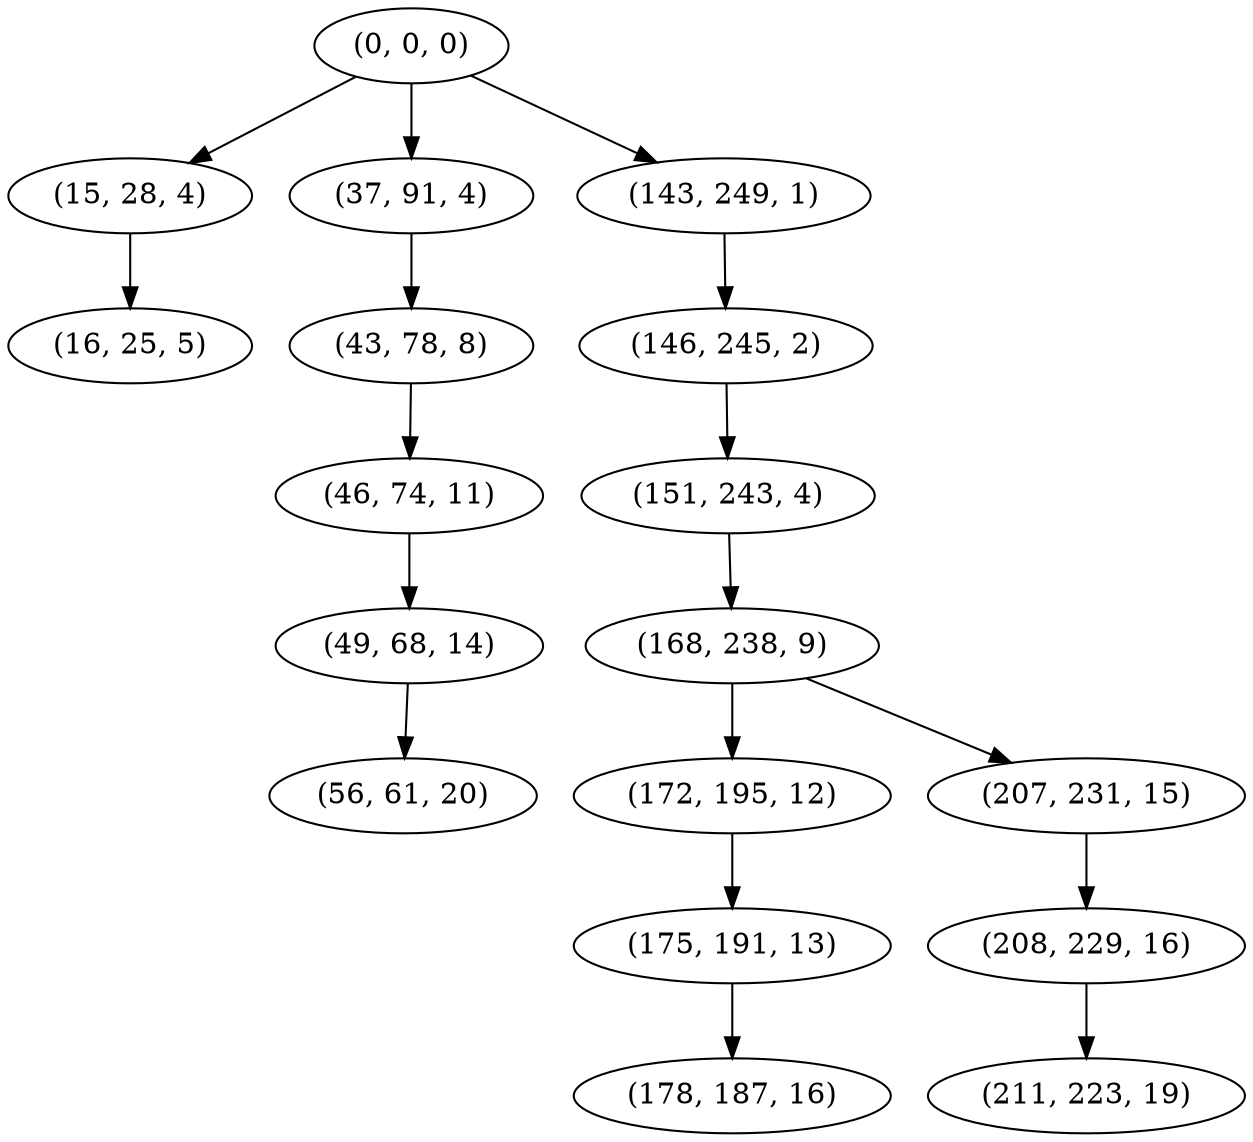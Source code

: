 digraph tree {
    "(0, 0, 0)";
    "(15, 28, 4)";
    "(16, 25, 5)";
    "(37, 91, 4)";
    "(43, 78, 8)";
    "(46, 74, 11)";
    "(49, 68, 14)";
    "(56, 61, 20)";
    "(143, 249, 1)";
    "(146, 245, 2)";
    "(151, 243, 4)";
    "(168, 238, 9)";
    "(172, 195, 12)";
    "(175, 191, 13)";
    "(178, 187, 16)";
    "(207, 231, 15)";
    "(208, 229, 16)";
    "(211, 223, 19)";
    "(0, 0, 0)" -> "(15, 28, 4)";
    "(0, 0, 0)" -> "(37, 91, 4)";
    "(0, 0, 0)" -> "(143, 249, 1)";
    "(15, 28, 4)" -> "(16, 25, 5)";
    "(37, 91, 4)" -> "(43, 78, 8)";
    "(43, 78, 8)" -> "(46, 74, 11)";
    "(46, 74, 11)" -> "(49, 68, 14)";
    "(49, 68, 14)" -> "(56, 61, 20)";
    "(143, 249, 1)" -> "(146, 245, 2)";
    "(146, 245, 2)" -> "(151, 243, 4)";
    "(151, 243, 4)" -> "(168, 238, 9)";
    "(168, 238, 9)" -> "(172, 195, 12)";
    "(168, 238, 9)" -> "(207, 231, 15)";
    "(172, 195, 12)" -> "(175, 191, 13)";
    "(175, 191, 13)" -> "(178, 187, 16)";
    "(207, 231, 15)" -> "(208, 229, 16)";
    "(208, 229, 16)" -> "(211, 223, 19)";
}
